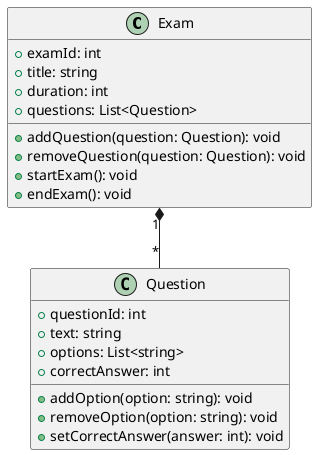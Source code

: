@startuml

class Exam {
  +examId: int
  +title: string
  +duration: int
  +questions: List<Question>
  +addQuestion(question: Question): void
  +removeQuestion(question: Question): void
  +startExam(): void
  +endExam(): void
}

class Question {
  +questionId: int
  +text: string
  +options: List<string>
  +correctAnswer: int
  +addOption(option: string): void
  +removeOption(option: string): void
  +setCorrectAnswer(answer: int): void
}

Exam "1" *-- "*" Question

@enduml
